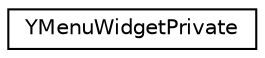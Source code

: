 digraph "Graphical Class Hierarchy"
{
 // LATEX_PDF_SIZE
  edge [fontname="Helvetica",fontsize="10",labelfontname="Helvetica",labelfontsize="10"];
  node [fontname="Helvetica",fontsize="10",shape=record];
  rankdir="LR";
  Node0 [label="YMenuWidgetPrivate",height=0.2,width=0.4,color="black", fillcolor="white", style="filled",URL="$structYMenuWidgetPrivate.html",tooltip=" "];
}
